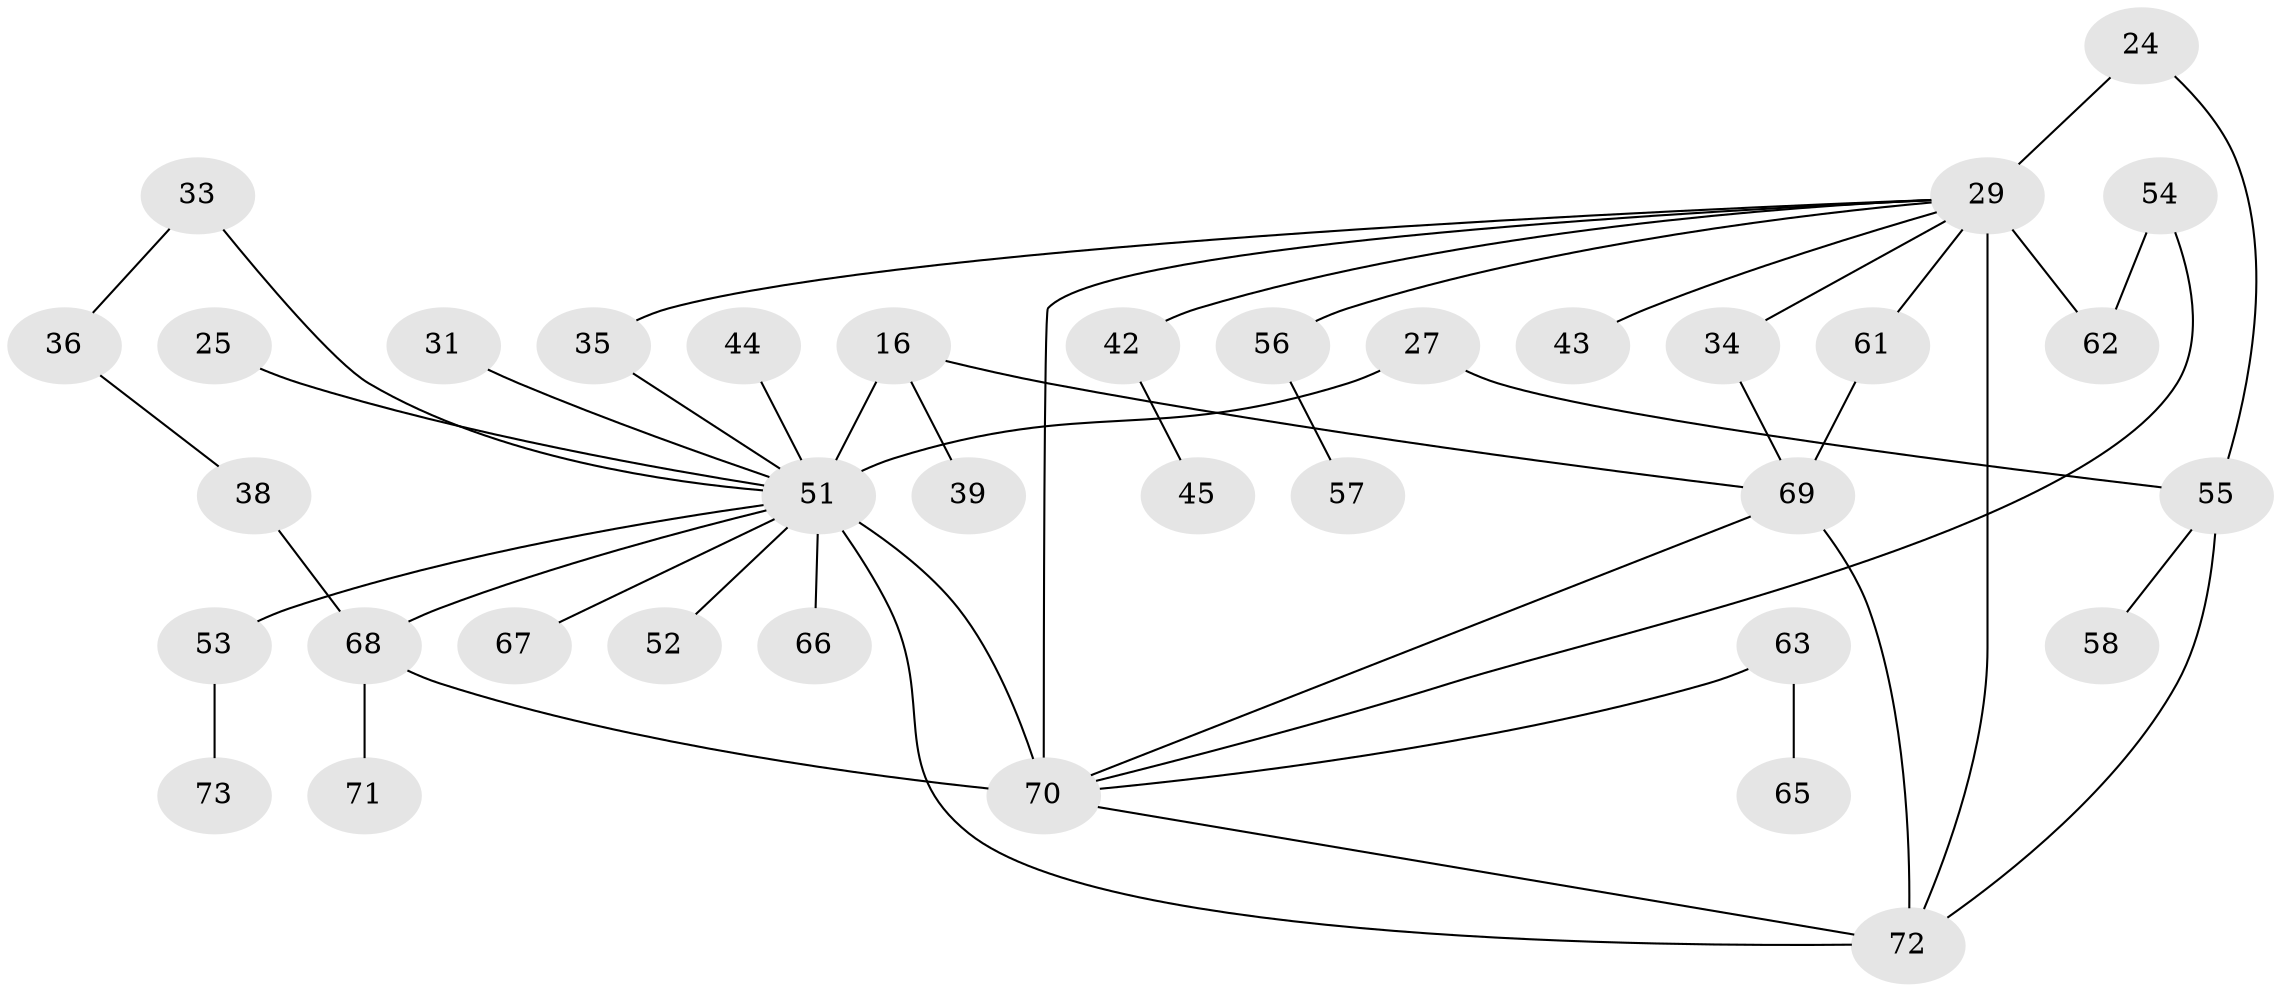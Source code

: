 // original degree distribution, {9: 0.0136986301369863, 8: 0.0273972602739726, 7: 0.0273972602739726, 5: 0.0684931506849315, 2: 0.3835616438356164, 4: 0.1780821917808219, 3: 0.136986301369863, 1: 0.1643835616438356}
// Generated by graph-tools (version 1.1) at 2025/41/03/09/25 04:41:55]
// undirected, 36 vertices, 47 edges
graph export_dot {
graph [start="1"]
  node [color=gray90,style=filled];
  16 [super="+10"];
  24;
  25;
  27;
  29 [super="+9+14+12"];
  31;
  33;
  34;
  35;
  36;
  38;
  39 [super="+20"];
  42;
  43;
  44;
  45;
  51 [super="+26+47+32+19"];
  52;
  53;
  54;
  55;
  56;
  57;
  58;
  61;
  62 [super="+60"];
  63;
  65;
  66;
  67;
  68 [super="+23"];
  69 [super="+37"];
  70 [super="+40+1+46"];
  71;
  72 [super="+64+49+59"];
  73;
  16 -- 39 [weight=2];
  16 -- 51;
  16 -- 69;
  24 -- 55;
  24 -- 29;
  25 -- 51;
  27 -- 55;
  27 -- 51 [weight=2];
  29 -- 72 [weight=7];
  29 -- 43;
  29 -- 61;
  29 -- 56;
  29 -- 62 [weight=3];
  29 -- 34;
  29 -- 35;
  29 -- 42;
  29 -- 70;
  31 -- 51;
  33 -- 36;
  33 -- 51;
  34 -- 69;
  35 -- 51;
  36 -- 38;
  38 -- 68;
  42 -- 45;
  44 -- 51;
  51 -- 72 [weight=7];
  51 -- 70 [weight=5];
  51 -- 66;
  51 -- 67;
  51 -- 52 [weight=2];
  51 -- 53;
  51 -- 68;
  53 -- 73;
  54 -- 62;
  54 -- 70;
  55 -- 58;
  55 -- 72 [weight=2];
  56 -- 57;
  61 -- 69;
  63 -- 65;
  63 -- 70;
  68 -- 70;
  68 -- 71;
  69 -- 72 [weight=2];
  69 -- 70;
  70 -- 72;
}
